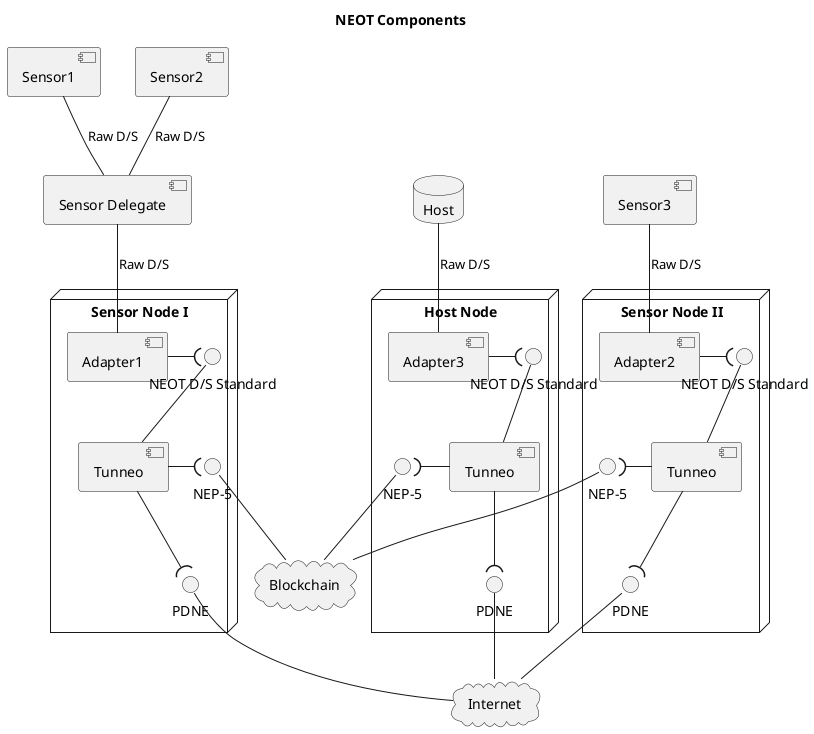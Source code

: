 @startuml

skinparam componentStyle uml2

title NEOT Components

component [Sensor1] as S1
component [Sensor2] as S2
component [Sensor Delegate] as SD
component [Sensor3] as S3

cloud Internet {
}
cloud Blockchain {
}

node "Sensor Node I" as NN1 {
    [Adapter1] as A1
    interface "NEOT D/S Standard" as ProtNEOT1
    interface "NEP-5" as NEP1
    [Tunneo] as TN1
    interface "PDNE" as PDNE1
}
    
    

node "Sensor Node II" as NN2 {
    [Adapter2] as A2
    interface "NEOT D/S Standard" as ProtNEOT2
    interface "NEP-5" as NEP2
    [Tunneo] as TN2
    interface "PDNE" as PDNE2
}
    

S1 -d- SD: Raw D/S
S2 -d- SD: Raw D/S
SD -d- A1: Raw D/S
A1 -r-( ProtNEOT1
TN1 -u- ProtNEOT1
TN1 -d-( PDNE1
TN1 -( NEP1


S3 -d- A2: Raw D/S
A2 -r-( ProtNEOT2
TN2 -u- ProtNEOT2
TN2 -d-( PDNE2
TN2 -( NEP2

database "Host" as SR1

node "Host Node" as NN3 {
    [Adapter3] as A3
    interface "NEOT D/S Standard" as ProtNEOT3
    [Tunneo] as TN3
    interface "NEP-5" as NEP3
    interface "PDNE" as PDNE3
}



SR1 -d- A3: Raw D/S
A3 -r-( ProtNEOT3
TN3 -u- ProtNEOT3
TN3 -d-( PDNE3
TN3 -r-( NEP3

PDNE1 -down- Internet
PDNE2 -down- Internet
PDNE3 -down- Internet


NEP1 -down- Blockchain
NEP2 -down- Blockchain
NEP3 -down- Blockchain

@enduml